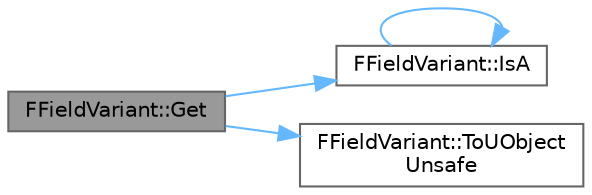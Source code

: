 digraph "FFieldVariant::Get"
{
 // INTERACTIVE_SVG=YES
 // LATEX_PDF_SIZE
  bgcolor="transparent";
  edge [fontname=Helvetica,fontsize=10,labelfontname=Helvetica,labelfontsize=10];
  node [fontname=Helvetica,fontsize=10,shape=box,height=0.2,width=0.4];
  rankdir="LR";
  Node1 [id="Node000001",label="FFieldVariant::Get",height=0.2,width=0.4,color="gray40", fillcolor="grey60", style="filled", fontcolor="black",tooltip=" "];
  Node1 -> Node2 [id="edge1_Node000001_Node000002",color="steelblue1",style="solid",tooltip=" "];
  Node2 [id="Node000002",label="FFieldVariant::IsA",height=0.2,width=0.4,color="grey40", fillcolor="white", style="filled",URL="$d7/d01/classFFieldVariant.html#aac936093cd43749097ed67242d918d98",tooltip=" "];
  Node2 -> Node2 [id="edge2_Node000002_Node000002",color="steelblue1",style="solid",tooltip=" "];
  Node1 -> Node3 [id="edge3_Node000001_Node000003",color="steelblue1",style="solid",tooltip=" "];
  Node3 [id="Node000003",label="FFieldVariant::ToUObject\lUnsafe",height=0.2,width=0.4,color="grey40", fillcolor="white", style="filled",URL="$d7/d01/classFFieldVariant.html#a0fc2286b84055b7b9407b63ef2279251",tooltip="FOR INTERNAL USE ONLY: Function that returns the owner as UObject without checking if it's actually a..."];
}
